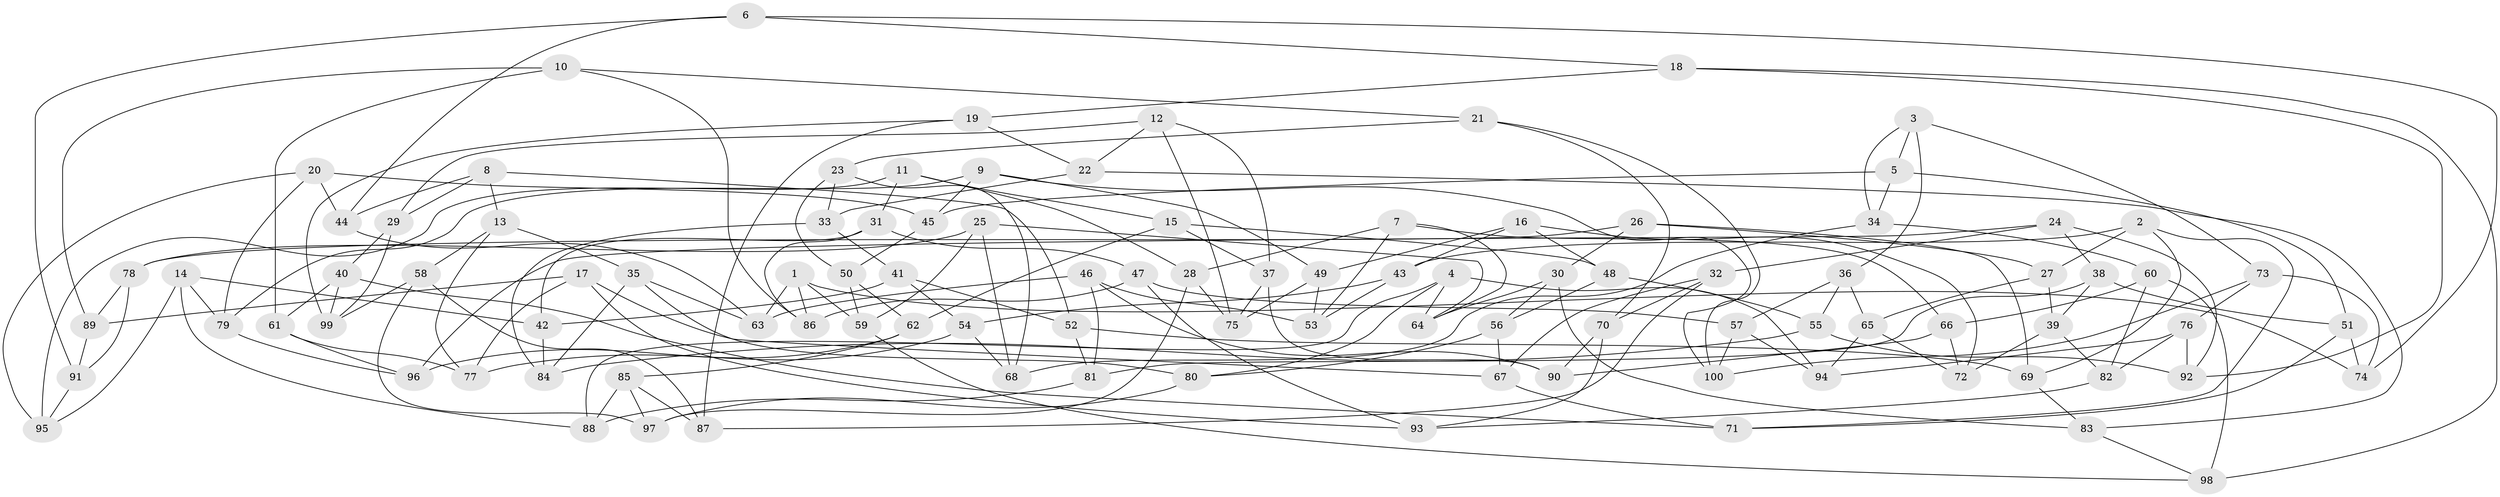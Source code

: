 // Generated by graph-tools (version 1.1) at 2025/39/02/21/25 10:39:01]
// undirected, 100 vertices, 200 edges
graph export_dot {
graph [start="1"]
  node [color=gray90,style=filled];
  1;
  2;
  3;
  4;
  5;
  6;
  7;
  8;
  9;
  10;
  11;
  12;
  13;
  14;
  15;
  16;
  17;
  18;
  19;
  20;
  21;
  22;
  23;
  24;
  25;
  26;
  27;
  28;
  29;
  30;
  31;
  32;
  33;
  34;
  35;
  36;
  37;
  38;
  39;
  40;
  41;
  42;
  43;
  44;
  45;
  46;
  47;
  48;
  49;
  50;
  51;
  52;
  53;
  54;
  55;
  56;
  57;
  58;
  59;
  60;
  61;
  62;
  63;
  64;
  65;
  66;
  67;
  68;
  69;
  70;
  71;
  72;
  73;
  74;
  75;
  76;
  77;
  78;
  79;
  80;
  81;
  82;
  83;
  84;
  85;
  86;
  87;
  88;
  89;
  90;
  91;
  92;
  93;
  94;
  95;
  96;
  97;
  98;
  99;
  100;
  1 -- 86;
  1 -- 74;
  1 -- 63;
  1 -- 59;
  2 -- 43;
  2 -- 69;
  2 -- 71;
  2 -- 27;
  3 -- 34;
  3 -- 73;
  3 -- 5;
  3 -- 36;
  4 -- 94;
  4 -- 64;
  4 -- 80;
  4 -- 88;
  5 -- 51;
  5 -- 34;
  5 -- 45;
  6 -- 18;
  6 -- 91;
  6 -- 44;
  6 -- 74;
  7 -- 28;
  7 -- 66;
  7 -- 64;
  7 -- 53;
  8 -- 13;
  8 -- 52;
  8 -- 29;
  8 -- 44;
  9 -- 45;
  9 -- 79;
  9 -- 49;
  9 -- 100;
  10 -- 89;
  10 -- 86;
  10 -- 61;
  10 -- 21;
  11 -- 15;
  11 -- 95;
  11 -- 28;
  11 -- 31;
  12 -- 22;
  12 -- 29;
  12 -- 37;
  12 -- 75;
  13 -- 77;
  13 -- 58;
  13 -- 35;
  14 -- 95;
  14 -- 42;
  14 -- 88;
  14 -- 79;
  15 -- 48;
  15 -- 62;
  15 -- 37;
  16 -- 43;
  16 -- 48;
  16 -- 72;
  16 -- 49;
  17 -- 67;
  17 -- 89;
  17 -- 93;
  17 -- 77;
  18 -- 19;
  18 -- 92;
  18 -- 98;
  19 -- 87;
  19 -- 99;
  19 -- 22;
  20 -- 95;
  20 -- 79;
  20 -- 44;
  20 -- 45;
  21 -- 100;
  21 -- 70;
  21 -- 23;
  22 -- 83;
  22 -- 33;
  23 -- 50;
  23 -- 68;
  23 -- 33;
  24 -- 32;
  24 -- 96;
  24 -- 92;
  24 -- 38;
  25 -- 78;
  25 -- 68;
  25 -- 59;
  25 -- 64;
  26 -- 69;
  26 -- 78;
  26 -- 30;
  26 -- 27;
  27 -- 65;
  27 -- 39;
  28 -- 97;
  28 -- 75;
  29 -- 99;
  29 -- 40;
  30 -- 56;
  30 -- 83;
  30 -- 64;
  31 -- 47;
  31 -- 42;
  31 -- 86;
  32 -- 87;
  32 -- 70;
  32 -- 67;
  33 -- 41;
  33 -- 84;
  34 -- 60;
  34 -- 68;
  35 -- 84;
  35 -- 80;
  35 -- 63;
  36 -- 65;
  36 -- 55;
  36 -- 57;
  37 -- 90;
  37 -- 75;
  38 -- 51;
  38 -- 81;
  38 -- 39;
  39 -- 72;
  39 -- 82;
  40 -- 71;
  40 -- 99;
  40 -- 61;
  41 -- 52;
  41 -- 42;
  41 -- 54;
  42 -- 84;
  43 -- 53;
  43 -- 54;
  44 -- 63;
  45 -- 50;
  46 -- 81;
  46 -- 53;
  46 -- 90;
  46 -- 63;
  47 -- 93;
  47 -- 86;
  47 -- 57;
  48 -- 55;
  48 -- 56;
  49 -- 53;
  49 -- 75;
  50 -- 59;
  50 -- 62;
  51 -- 71;
  51 -- 74;
  52 -- 81;
  52 -- 69;
  54 -- 68;
  54 -- 77;
  55 -- 84;
  55 -- 92;
  56 -- 67;
  56 -- 80;
  57 -- 94;
  57 -- 100;
  58 -- 99;
  58 -- 87;
  58 -- 97;
  59 -- 98;
  60 -- 66;
  60 -- 82;
  60 -- 98;
  61 -- 77;
  61 -- 96;
  62 -- 96;
  62 -- 85;
  65 -- 72;
  65 -- 94;
  66 -- 90;
  66 -- 72;
  67 -- 71;
  69 -- 83;
  70 -- 93;
  70 -- 90;
  73 -- 76;
  73 -- 74;
  73 -- 100;
  76 -- 82;
  76 -- 94;
  76 -- 92;
  78 -- 89;
  78 -- 91;
  79 -- 96;
  80 -- 97;
  81 -- 88;
  82 -- 93;
  83 -- 98;
  85 -- 97;
  85 -- 88;
  85 -- 87;
  89 -- 91;
  91 -- 95;
}
